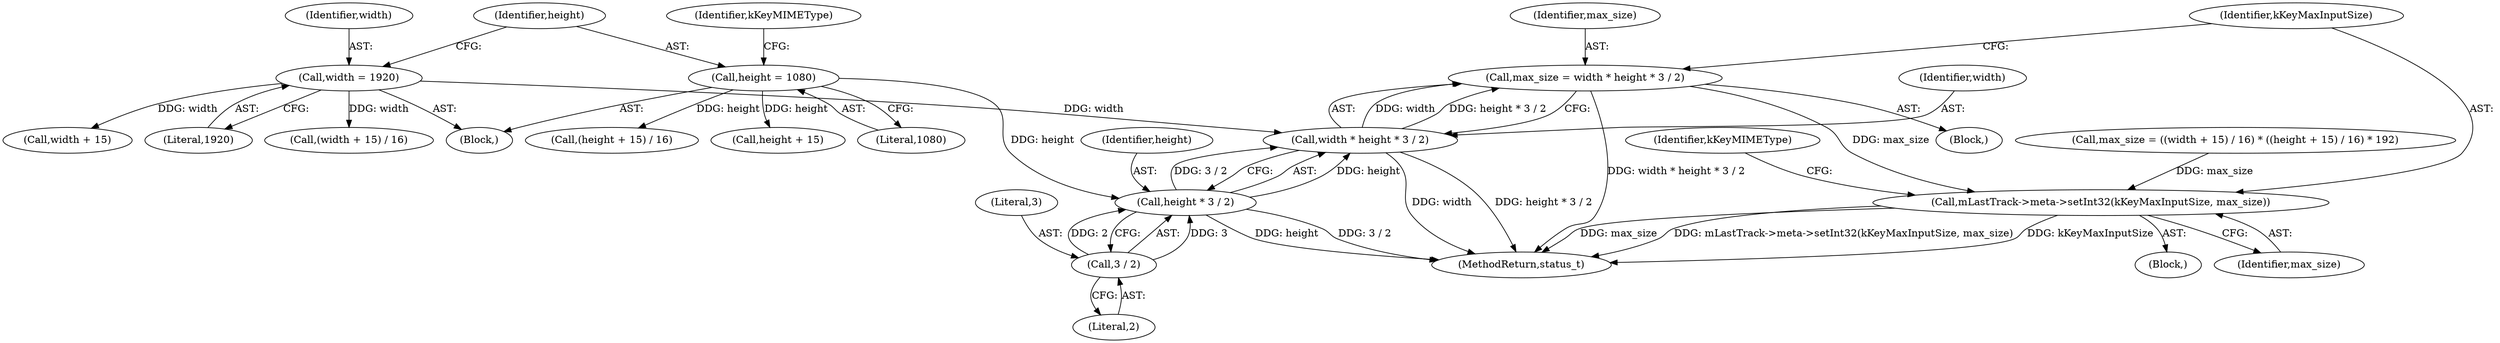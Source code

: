 digraph "0_Android_6fe85f7e15203e48df2cc3e8e1c4bc6ad49dc968@integer" {
"1001896" [label="(Call,max_size = width * height * 3 / 2)"];
"1001898" [label="(Call,width * height * 3 / 2)"];
"1001861" [label="(Call,width = 1920)"];
"1001900" [label="(Call,height * 3 / 2)"];
"1001864" [label="(Call,height = 1080)"];
"1001902" [label="(Call,3 / 2)"];
"1001905" [label="(Call,mLastTrack->meta->setInt32(kKeyMaxInputSize, max_size))"];
"1001899" [label="(Identifier,width)"];
"1001866" [label="(Literal,1080)"];
"1001883" [label="(Call,width + 15)"];
"1001861" [label="(Call,width = 1920)"];
"1001858" [label="(Block,)"];
"1001843" [label="(Block,)"];
"1001888" [label="(Call,(height + 15) / 16)"];
"1001902" [label="(Call,3 / 2)"];
"1001901" [label="(Identifier,height)"];
"1002927" [label="(MethodReturn,status_t)"];
"1001863" [label="(Literal,1920)"];
"1001862" [label="(Identifier,width)"];
"1001897" [label="(Identifier,max_size)"];
"1001896" [label="(Call,max_size = width * height * 3 / 2)"];
"1001870" [label="(Identifier,kKeyMIMEType)"];
"1001864" [label="(Call,height = 1080)"];
"1001895" [label="(Block,)"];
"1001898" [label="(Call,width * height * 3 / 2)"];
"1001903" [label="(Literal,3)"];
"1001865" [label="(Identifier,height)"];
"1001882" [label="(Call,(width + 15) / 16)"];
"1001904" [label="(Literal,2)"];
"1001905" [label="(Call,mLastTrack->meta->setInt32(kKeyMaxInputSize, max_size))"];
"1001907" [label="(Identifier,max_size)"];
"1001906" [label="(Identifier,kKeyMaxInputSize)"];
"1001889" [label="(Call,height + 15)"];
"1001879" [label="(Call,max_size = ((width + 15) / 16) * ((height + 15) / 16) * 192)"];
"1001900" [label="(Call,height * 3 / 2)"];
"1001911" [label="(Identifier,kKeyMIMEType)"];
"1001896" -> "1001895"  [label="AST: "];
"1001896" -> "1001898"  [label="CFG: "];
"1001897" -> "1001896"  [label="AST: "];
"1001898" -> "1001896"  [label="AST: "];
"1001906" -> "1001896"  [label="CFG: "];
"1001896" -> "1002927"  [label="DDG: width * height * 3 / 2"];
"1001898" -> "1001896"  [label="DDG: width"];
"1001898" -> "1001896"  [label="DDG: height * 3 / 2"];
"1001896" -> "1001905"  [label="DDG: max_size"];
"1001898" -> "1001900"  [label="CFG: "];
"1001899" -> "1001898"  [label="AST: "];
"1001900" -> "1001898"  [label="AST: "];
"1001898" -> "1002927"  [label="DDG: width"];
"1001898" -> "1002927"  [label="DDG: height * 3 / 2"];
"1001861" -> "1001898"  [label="DDG: width"];
"1001900" -> "1001898"  [label="DDG: height"];
"1001900" -> "1001898"  [label="DDG: 3 / 2"];
"1001861" -> "1001858"  [label="AST: "];
"1001861" -> "1001863"  [label="CFG: "];
"1001862" -> "1001861"  [label="AST: "];
"1001863" -> "1001861"  [label="AST: "];
"1001865" -> "1001861"  [label="CFG: "];
"1001861" -> "1001882"  [label="DDG: width"];
"1001861" -> "1001883"  [label="DDG: width"];
"1001900" -> "1001902"  [label="CFG: "];
"1001901" -> "1001900"  [label="AST: "];
"1001902" -> "1001900"  [label="AST: "];
"1001900" -> "1002927"  [label="DDG: 3 / 2"];
"1001900" -> "1002927"  [label="DDG: height"];
"1001864" -> "1001900"  [label="DDG: height"];
"1001902" -> "1001900"  [label="DDG: 3"];
"1001902" -> "1001900"  [label="DDG: 2"];
"1001864" -> "1001858"  [label="AST: "];
"1001864" -> "1001866"  [label="CFG: "];
"1001865" -> "1001864"  [label="AST: "];
"1001866" -> "1001864"  [label="AST: "];
"1001870" -> "1001864"  [label="CFG: "];
"1001864" -> "1001888"  [label="DDG: height"];
"1001864" -> "1001889"  [label="DDG: height"];
"1001902" -> "1001904"  [label="CFG: "];
"1001903" -> "1001902"  [label="AST: "];
"1001904" -> "1001902"  [label="AST: "];
"1001905" -> "1001843"  [label="AST: "];
"1001905" -> "1001907"  [label="CFG: "];
"1001906" -> "1001905"  [label="AST: "];
"1001907" -> "1001905"  [label="AST: "];
"1001911" -> "1001905"  [label="CFG: "];
"1001905" -> "1002927"  [label="DDG: max_size"];
"1001905" -> "1002927"  [label="DDG: mLastTrack->meta->setInt32(kKeyMaxInputSize, max_size)"];
"1001905" -> "1002927"  [label="DDG: kKeyMaxInputSize"];
"1001879" -> "1001905"  [label="DDG: max_size"];
}
